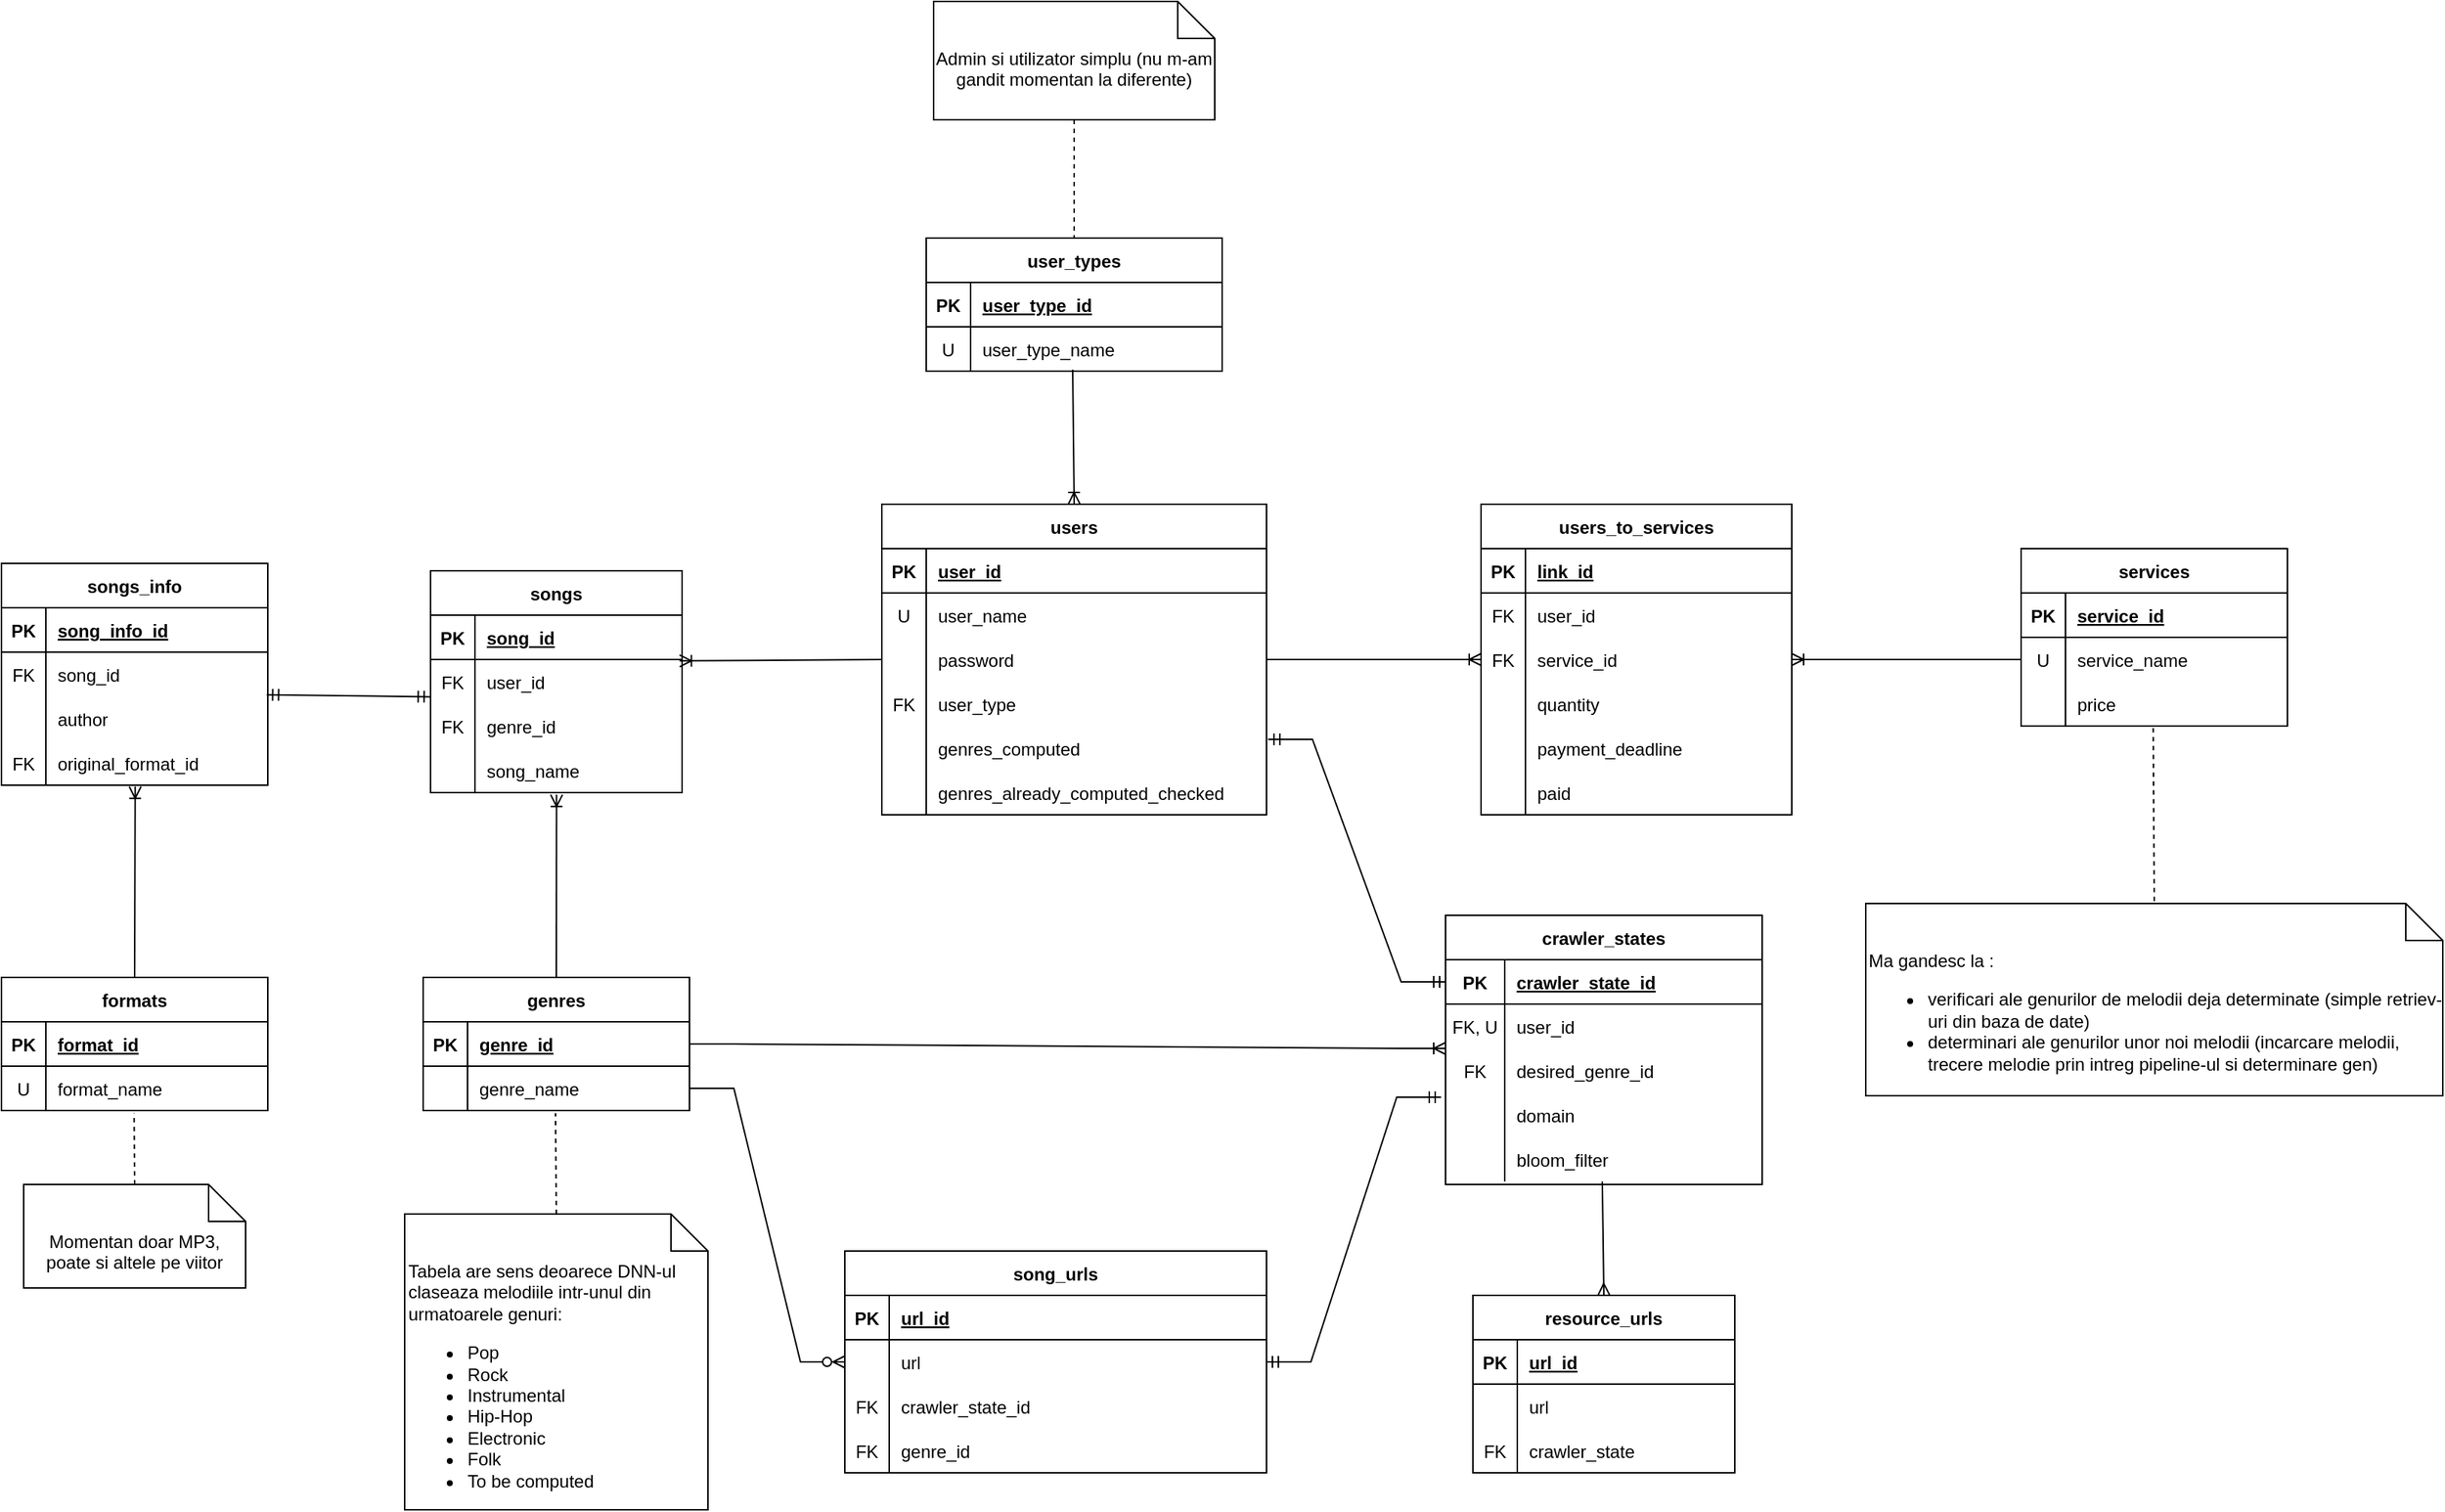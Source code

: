 <mxfile version="20.3.0" type="device"><diagram id="JMRJf9_zmXAl0gdmC9HU" name="Page-1"><mxGraphModel dx="1822" dy="1249" grid="1" gridSize="10" guides="1" tooltips="1" connect="1" arrows="1" fold="1" page="0" pageScale="1" pageWidth="850" pageHeight="1100" math="0" shadow="0"><root><mxCell id="0"/><mxCell id="1" parent="0"/><mxCell id="nelAM0pj2nISIEbqVfaM-6" value="users" style="shape=table;startSize=30;container=1;collapsible=1;childLayout=tableLayout;fixedRows=1;rowLines=0;fontStyle=1;align=center;resizeLast=1;" parent="1" vertex="1"><mxGeometry x="345" y="230" width="260" height="210" as="geometry"/></mxCell><mxCell id="nelAM0pj2nISIEbqVfaM-7" value="" style="shape=tableRow;horizontal=0;startSize=0;swimlaneHead=0;swimlaneBody=0;fillColor=none;collapsible=0;dropTarget=0;points=[[0,0.5],[1,0.5]];portConstraint=eastwest;top=0;left=0;right=0;bottom=1;" parent="nelAM0pj2nISIEbqVfaM-6" vertex="1"><mxGeometry y="30" width="260" height="30" as="geometry"/></mxCell><mxCell id="nelAM0pj2nISIEbqVfaM-8" value="PK" style="shape=partialRectangle;connectable=0;fillColor=none;top=0;left=0;bottom=0;right=0;fontStyle=1;overflow=hidden;" parent="nelAM0pj2nISIEbqVfaM-7" vertex="1"><mxGeometry width="30" height="30" as="geometry"><mxRectangle width="30" height="30" as="alternateBounds"/></mxGeometry></mxCell><mxCell id="nelAM0pj2nISIEbqVfaM-9" value="user_id" style="shape=partialRectangle;connectable=0;fillColor=none;top=0;left=0;bottom=0;right=0;align=left;spacingLeft=6;fontStyle=5;overflow=hidden;" parent="nelAM0pj2nISIEbqVfaM-7" vertex="1"><mxGeometry x="30" width="230" height="30" as="geometry"><mxRectangle width="230" height="30" as="alternateBounds"/></mxGeometry></mxCell><mxCell id="nelAM0pj2nISIEbqVfaM-10" value="" style="shape=tableRow;horizontal=0;startSize=0;swimlaneHead=0;swimlaneBody=0;fillColor=none;collapsible=0;dropTarget=0;points=[[0,0.5],[1,0.5]];portConstraint=eastwest;top=0;left=0;right=0;bottom=0;" parent="nelAM0pj2nISIEbqVfaM-6" vertex="1"><mxGeometry y="60" width="260" height="30" as="geometry"/></mxCell><mxCell id="nelAM0pj2nISIEbqVfaM-11" value="U" style="shape=partialRectangle;connectable=0;fillColor=none;top=0;left=0;bottom=0;right=0;editable=1;overflow=hidden;" parent="nelAM0pj2nISIEbqVfaM-10" vertex="1"><mxGeometry width="30" height="30" as="geometry"><mxRectangle width="30" height="30" as="alternateBounds"/></mxGeometry></mxCell><mxCell id="nelAM0pj2nISIEbqVfaM-12" value="user_name" style="shape=partialRectangle;connectable=0;fillColor=none;top=0;left=0;bottom=0;right=0;align=left;spacingLeft=6;overflow=hidden;" parent="nelAM0pj2nISIEbqVfaM-10" vertex="1"><mxGeometry x="30" width="230" height="30" as="geometry"><mxRectangle width="230" height="30" as="alternateBounds"/></mxGeometry></mxCell><mxCell id="nelAM0pj2nISIEbqVfaM-13" value="" style="shape=tableRow;horizontal=0;startSize=0;swimlaneHead=0;swimlaneBody=0;fillColor=none;collapsible=0;dropTarget=0;points=[[0,0.5],[1,0.5]];portConstraint=eastwest;top=0;left=0;right=0;bottom=0;" parent="nelAM0pj2nISIEbqVfaM-6" vertex="1"><mxGeometry y="90" width="260" height="30" as="geometry"/></mxCell><mxCell id="nelAM0pj2nISIEbqVfaM-14" value="" style="shape=partialRectangle;connectable=0;fillColor=none;top=0;left=0;bottom=0;right=0;editable=1;overflow=hidden;" parent="nelAM0pj2nISIEbqVfaM-13" vertex="1"><mxGeometry width="30" height="30" as="geometry"><mxRectangle width="30" height="30" as="alternateBounds"/></mxGeometry></mxCell><mxCell id="nelAM0pj2nISIEbqVfaM-15" value="password" style="shape=partialRectangle;connectable=0;fillColor=none;top=0;left=0;bottom=0;right=0;align=left;spacingLeft=6;overflow=hidden;" parent="nelAM0pj2nISIEbqVfaM-13" vertex="1"><mxGeometry x="30" width="230" height="30" as="geometry"><mxRectangle width="230" height="30" as="alternateBounds"/></mxGeometry></mxCell><mxCell id="nelAM0pj2nISIEbqVfaM-16" value="" style="shape=tableRow;horizontal=0;startSize=0;swimlaneHead=0;swimlaneBody=0;fillColor=none;collapsible=0;dropTarget=0;points=[[0,0.5],[1,0.5]];portConstraint=eastwest;top=0;left=0;right=0;bottom=0;" parent="nelAM0pj2nISIEbqVfaM-6" vertex="1"><mxGeometry y="120" width="260" height="30" as="geometry"/></mxCell><mxCell id="nelAM0pj2nISIEbqVfaM-17" value="FK" style="shape=partialRectangle;connectable=0;fillColor=none;top=0;left=0;bottom=0;right=0;editable=1;overflow=hidden;" parent="nelAM0pj2nISIEbqVfaM-16" vertex="1"><mxGeometry width="30" height="30" as="geometry"><mxRectangle width="30" height="30" as="alternateBounds"/></mxGeometry></mxCell><mxCell id="nelAM0pj2nISIEbqVfaM-18" value="user_type" style="shape=partialRectangle;connectable=0;fillColor=none;top=0;left=0;bottom=0;right=0;align=left;spacingLeft=6;overflow=hidden;" parent="nelAM0pj2nISIEbqVfaM-16" vertex="1"><mxGeometry x="30" width="230" height="30" as="geometry"><mxRectangle width="230" height="30" as="alternateBounds"/></mxGeometry></mxCell><mxCell id="nelAM0pj2nISIEbqVfaM-51" value="" style="shape=tableRow;horizontal=0;startSize=0;swimlaneHead=0;swimlaneBody=0;fillColor=none;collapsible=0;dropTarget=0;points=[[0,0.5],[1,0.5]];portConstraint=eastwest;top=0;left=0;right=0;bottom=0;" parent="nelAM0pj2nISIEbqVfaM-6" vertex="1"><mxGeometry y="150" width="260" height="30" as="geometry"/></mxCell><mxCell id="nelAM0pj2nISIEbqVfaM-52" value="" style="shape=partialRectangle;connectable=0;fillColor=none;top=0;left=0;bottom=0;right=0;fontStyle=0;overflow=hidden;" parent="nelAM0pj2nISIEbqVfaM-51" vertex="1"><mxGeometry width="30" height="30" as="geometry"><mxRectangle width="30" height="30" as="alternateBounds"/></mxGeometry></mxCell><mxCell id="nelAM0pj2nISIEbqVfaM-53" value="genres_computed" style="shape=partialRectangle;connectable=0;fillColor=none;top=0;left=0;bottom=0;right=0;align=left;spacingLeft=6;fontStyle=0;overflow=hidden;" parent="nelAM0pj2nISIEbqVfaM-51" vertex="1"><mxGeometry x="30" width="230" height="30" as="geometry"><mxRectangle width="230" height="30" as="alternateBounds"/></mxGeometry></mxCell><mxCell id="nelAM0pj2nISIEbqVfaM-56" value="" style="shape=tableRow;horizontal=0;startSize=0;swimlaneHead=0;swimlaneBody=0;fillColor=none;collapsible=0;dropTarget=0;points=[[0,0.5],[1,0.5]];portConstraint=eastwest;top=0;left=0;right=0;bottom=0;" parent="nelAM0pj2nISIEbqVfaM-6" vertex="1"><mxGeometry y="180" width="260" height="30" as="geometry"/></mxCell><mxCell id="nelAM0pj2nISIEbqVfaM-57" value="" style="shape=partialRectangle;connectable=0;fillColor=none;top=0;left=0;bottom=0;right=0;fontStyle=0;overflow=hidden;" parent="nelAM0pj2nISIEbqVfaM-56" vertex="1"><mxGeometry width="30" height="30" as="geometry"><mxRectangle width="30" height="30" as="alternateBounds"/></mxGeometry></mxCell><mxCell id="nelAM0pj2nISIEbqVfaM-58" value="genres_already_computed_checked" style="shape=partialRectangle;connectable=0;fillColor=none;top=0;left=0;bottom=0;right=0;align=left;spacingLeft=6;fontStyle=0;overflow=hidden;" parent="nelAM0pj2nISIEbqVfaM-56" vertex="1"><mxGeometry x="30" width="230" height="30" as="geometry"><mxRectangle width="230" height="30" as="alternateBounds"/></mxGeometry></mxCell><mxCell id="nelAM0pj2nISIEbqVfaM-19" value="user_types" style="shape=table;startSize=30;container=1;collapsible=1;childLayout=tableLayout;fixedRows=1;rowLines=0;fontStyle=1;align=center;resizeLast=1;" parent="1" vertex="1"><mxGeometry x="375" y="50" width="200" height="90" as="geometry"/></mxCell><mxCell id="nelAM0pj2nISIEbqVfaM-20" value="" style="shape=tableRow;horizontal=0;startSize=0;swimlaneHead=0;swimlaneBody=0;fillColor=none;collapsible=0;dropTarget=0;points=[[0,0.5],[1,0.5]];portConstraint=eastwest;top=0;left=0;right=0;bottom=1;" parent="nelAM0pj2nISIEbqVfaM-19" vertex="1"><mxGeometry y="30" width="200" height="30" as="geometry"/></mxCell><mxCell id="nelAM0pj2nISIEbqVfaM-21" value="PK" style="shape=partialRectangle;connectable=0;fillColor=none;top=0;left=0;bottom=0;right=0;fontStyle=1;overflow=hidden;" parent="nelAM0pj2nISIEbqVfaM-20" vertex="1"><mxGeometry width="30" height="30" as="geometry"><mxRectangle width="30" height="30" as="alternateBounds"/></mxGeometry></mxCell><mxCell id="nelAM0pj2nISIEbqVfaM-22" value="user_type_id" style="shape=partialRectangle;connectable=0;fillColor=none;top=0;left=0;bottom=0;right=0;align=left;spacingLeft=6;fontStyle=5;overflow=hidden;" parent="nelAM0pj2nISIEbqVfaM-20" vertex="1"><mxGeometry x="30" width="170" height="30" as="geometry"><mxRectangle width="170" height="30" as="alternateBounds"/></mxGeometry></mxCell><mxCell id="nelAM0pj2nISIEbqVfaM-23" value="" style="shape=tableRow;horizontal=0;startSize=0;swimlaneHead=0;swimlaneBody=0;fillColor=none;collapsible=0;dropTarget=0;points=[[0,0.5],[1,0.5]];portConstraint=eastwest;top=0;left=0;right=0;bottom=0;" parent="nelAM0pj2nISIEbqVfaM-19" vertex="1"><mxGeometry y="60" width="200" height="30" as="geometry"/></mxCell><mxCell id="nelAM0pj2nISIEbqVfaM-24" value="U" style="shape=partialRectangle;connectable=0;fillColor=none;top=0;left=0;bottom=0;right=0;editable=1;overflow=hidden;" parent="nelAM0pj2nISIEbqVfaM-23" vertex="1"><mxGeometry width="30" height="30" as="geometry"><mxRectangle width="30" height="30" as="alternateBounds"/></mxGeometry></mxCell><mxCell id="nelAM0pj2nISIEbqVfaM-25" value="user_type_name" style="shape=partialRectangle;connectable=0;fillColor=none;top=0;left=0;bottom=0;right=0;align=left;spacingLeft=6;overflow=hidden;" parent="nelAM0pj2nISIEbqVfaM-23" vertex="1"><mxGeometry x="30" width="170" height="30" as="geometry"><mxRectangle width="170" height="30" as="alternateBounds"/></mxGeometry></mxCell><mxCell id="nelAM0pj2nISIEbqVfaM-35" value="songs" style="shape=table;startSize=30;container=1;collapsible=1;childLayout=tableLayout;fixedRows=1;rowLines=0;fontStyle=1;align=center;resizeLast=1;" parent="1" vertex="1"><mxGeometry x="40" y="275" width="170" height="150" as="geometry"/></mxCell><mxCell id="nelAM0pj2nISIEbqVfaM-36" value="" style="shape=tableRow;horizontal=0;startSize=0;swimlaneHead=0;swimlaneBody=0;fillColor=none;collapsible=0;dropTarget=0;points=[[0,0.5],[1,0.5]];portConstraint=eastwest;top=0;left=0;right=0;bottom=1;" parent="nelAM0pj2nISIEbqVfaM-35" vertex="1"><mxGeometry y="30" width="170" height="30" as="geometry"/></mxCell><mxCell id="nelAM0pj2nISIEbqVfaM-37" value="PK" style="shape=partialRectangle;connectable=0;fillColor=none;top=0;left=0;bottom=0;right=0;fontStyle=1;overflow=hidden;" parent="nelAM0pj2nISIEbqVfaM-36" vertex="1"><mxGeometry width="30.0" height="30" as="geometry"><mxRectangle width="30.0" height="30" as="alternateBounds"/></mxGeometry></mxCell><mxCell id="nelAM0pj2nISIEbqVfaM-38" value="song_id" style="shape=partialRectangle;connectable=0;fillColor=none;top=0;left=0;bottom=0;right=0;align=left;spacingLeft=6;fontStyle=5;overflow=hidden;" parent="nelAM0pj2nISIEbqVfaM-36" vertex="1"><mxGeometry x="30.0" width="140.0" height="30" as="geometry"><mxRectangle width="140.0" height="30" as="alternateBounds"/></mxGeometry></mxCell><mxCell id="nelAM0pj2nISIEbqVfaM-45" value="" style="shape=tableRow;horizontal=0;startSize=0;swimlaneHead=0;swimlaneBody=0;fillColor=none;collapsible=0;dropTarget=0;points=[[0,0.5],[1,0.5]];portConstraint=eastwest;top=0;left=0;right=0;bottom=0;" parent="nelAM0pj2nISIEbqVfaM-35" vertex="1"><mxGeometry y="60" width="170" height="30" as="geometry"/></mxCell><mxCell id="nelAM0pj2nISIEbqVfaM-46" value="FK" style="shape=partialRectangle;connectable=0;fillColor=none;top=0;left=0;bottom=0;right=0;editable=1;overflow=hidden;" parent="nelAM0pj2nISIEbqVfaM-45" vertex="1"><mxGeometry width="30.0" height="30" as="geometry"><mxRectangle width="30.0" height="30" as="alternateBounds"/></mxGeometry></mxCell><mxCell id="nelAM0pj2nISIEbqVfaM-47" value="user_id" style="shape=partialRectangle;connectable=0;fillColor=none;top=0;left=0;bottom=0;right=0;align=left;spacingLeft=6;overflow=hidden;" parent="nelAM0pj2nISIEbqVfaM-45" vertex="1"><mxGeometry x="30.0" width="140.0" height="30" as="geometry"><mxRectangle width="140.0" height="30" as="alternateBounds"/></mxGeometry></mxCell><mxCell id="nelAM0pj2nISIEbqVfaM-42" value="" style="shape=tableRow;horizontal=0;startSize=0;swimlaneHead=0;swimlaneBody=0;fillColor=none;collapsible=0;dropTarget=0;points=[[0,0.5],[1,0.5]];portConstraint=eastwest;top=0;left=0;right=0;bottom=0;" parent="nelAM0pj2nISIEbqVfaM-35" vertex="1"><mxGeometry y="90" width="170" height="30" as="geometry"/></mxCell><mxCell id="nelAM0pj2nISIEbqVfaM-43" value="FK" style="shape=partialRectangle;connectable=0;fillColor=none;top=0;left=0;bottom=0;right=0;editable=1;overflow=hidden;" parent="nelAM0pj2nISIEbqVfaM-42" vertex="1"><mxGeometry width="30.0" height="30" as="geometry"><mxRectangle width="30.0" height="30" as="alternateBounds"/></mxGeometry></mxCell><mxCell id="nelAM0pj2nISIEbqVfaM-44" value="genre_id" style="shape=partialRectangle;connectable=0;fillColor=none;top=0;left=0;bottom=0;right=0;align=left;spacingLeft=6;overflow=hidden;" parent="nelAM0pj2nISIEbqVfaM-42" vertex="1"><mxGeometry x="30.0" width="140.0" height="30" as="geometry"><mxRectangle width="140.0" height="30" as="alternateBounds"/></mxGeometry></mxCell><mxCell id="RKhGd6RYZATjpwCKj3M9-16" value="" style="shape=tableRow;horizontal=0;startSize=0;swimlaneHead=0;swimlaneBody=0;fillColor=none;collapsible=0;dropTarget=0;points=[[0,0.5],[1,0.5]];portConstraint=eastwest;top=0;left=0;right=0;bottom=0;" parent="nelAM0pj2nISIEbqVfaM-35" vertex="1"><mxGeometry y="120" width="170" height="30" as="geometry"/></mxCell><mxCell id="RKhGd6RYZATjpwCKj3M9-17" value="   " style="shape=partialRectangle;connectable=0;fillColor=none;top=0;left=0;bottom=0;right=0;fontStyle=0;overflow=hidden;" parent="RKhGd6RYZATjpwCKj3M9-16" vertex="1"><mxGeometry width="30.0" height="30" as="geometry"><mxRectangle width="30.0" height="30" as="alternateBounds"/></mxGeometry></mxCell><mxCell id="RKhGd6RYZATjpwCKj3M9-18" value="song_name" style="shape=partialRectangle;connectable=0;fillColor=none;top=0;left=0;bottom=0;right=0;align=left;spacingLeft=6;fontStyle=0;overflow=hidden;" parent="RKhGd6RYZATjpwCKj3M9-16" vertex="1"><mxGeometry x="30.0" width="140.0" height="30" as="geometry"><mxRectangle width="140.0" height="30" as="alternateBounds"/></mxGeometry></mxCell><mxCell id="nelAM0pj2nISIEbqVfaM-59" value="genres" style="shape=table;startSize=30;container=1;collapsible=1;childLayout=tableLayout;fixedRows=1;rowLines=0;fontStyle=1;align=center;resizeLast=1;" parent="1" vertex="1"><mxGeometry x="35" y="550" width="180" height="90" as="geometry"/></mxCell><mxCell id="nelAM0pj2nISIEbqVfaM-60" value="" style="shape=tableRow;horizontal=0;startSize=0;swimlaneHead=0;swimlaneBody=0;fillColor=none;collapsible=0;dropTarget=0;points=[[0,0.5],[1,0.5]];portConstraint=eastwest;top=0;left=0;right=0;bottom=1;" parent="nelAM0pj2nISIEbqVfaM-59" vertex="1"><mxGeometry y="30" width="180" height="30" as="geometry"/></mxCell><mxCell id="nelAM0pj2nISIEbqVfaM-61" value="PK" style="shape=partialRectangle;connectable=0;fillColor=none;top=0;left=0;bottom=0;right=0;fontStyle=1;overflow=hidden;" parent="nelAM0pj2nISIEbqVfaM-60" vertex="1"><mxGeometry width="30" height="30" as="geometry"><mxRectangle width="30" height="30" as="alternateBounds"/></mxGeometry></mxCell><mxCell id="nelAM0pj2nISIEbqVfaM-62" value="genre_id" style="shape=partialRectangle;connectable=0;fillColor=none;top=0;left=0;bottom=0;right=0;align=left;spacingLeft=6;fontStyle=5;overflow=hidden;" parent="nelAM0pj2nISIEbqVfaM-60" vertex="1"><mxGeometry x="30" width="150" height="30" as="geometry"><mxRectangle width="150" height="30" as="alternateBounds"/></mxGeometry></mxCell><mxCell id="nelAM0pj2nISIEbqVfaM-63" value="" style="shape=tableRow;horizontal=0;startSize=0;swimlaneHead=0;swimlaneBody=0;fillColor=none;collapsible=0;dropTarget=0;points=[[0,0.5],[1,0.5]];portConstraint=eastwest;top=0;left=0;right=0;bottom=0;" parent="nelAM0pj2nISIEbqVfaM-59" vertex="1"><mxGeometry y="60" width="180" height="30" as="geometry"/></mxCell><mxCell id="nelAM0pj2nISIEbqVfaM-64" value="" style="shape=partialRectangle;connectable=0;fillColor=none;top=0;left=0;bottom=0;right=0;editable=1;overflow=hidden;" parent="nelAM0pj2nISIEbqVfaM-63" vertex="1"><mxGeometry width="30" height="30" as="geometry"><mxRectangle width="30" height="30" as="alternateBounds"/></mxGeometry></mxCell><mxCell id="nelAM0pj2nISIEbqVfaM-65" value="genre_name" style="shape=partialRectangle;connectable=0;fillColor=none;top=0;left=0;bottom=0;right=0;align=left;spacingLeft=6;overflow=hidden;" parent="nelAM0pj2nISIEbqVfaM-63" vertex="1"><mxGeometry x="30" width="150" height="30" as="geometry"><mxRectangle width="150" height="30" as="alternateBounds"/></mxGeometry></mxCell><mxCell id="nelAM0pj2nISIEbqVfaM-72" value="" style="fontSize=12;html=1;endArrow=ERoneToMany;rounded=0;exitX=0.5;exitY=0;exitDx=0;exitDy=0;entryX=0.501;entryY=1.047;entryDx=0;entryDy=0;entryPerimeter=0;" parent="1" source="nelAM0pj2nISIEbqVfaM-59" target="RKhGd6RYZATjpwCKj3M9-16" edge="1"><mxGeometry width="100" height="100" relative="1" as="geometry"><mxPoint x="380" y="540" as="sourcePoint"/><mxPoint x="-10" y="470" as="targetPoint"/></mxGeometry></mxCell><mxCell id="nelAM0pj2nISIEbqVfaM-73" value="" style="fontSize=12;html=1;endArrow=ERoneToMany;rounded=0;entryX=0.99;entryY=0.03;entryDx=0;entryDy=0;exitX=0;exitY=0.5;exitDx=0;exitDy=0;entryPerimeter=0;" parent="1" source="nelAM0pj2nISIEbqVfaM-13" target="nelAM0pj2nISIEbqVfaM-45" edge="1"><mxGeometry width="100" height="100" relative="1" as="geometry"><mxPoint x="380" y="540" as="sourcePoint"/><mxPoint x="200" y="365.0" as="targetPoint"/></mxGeometry></mxCell><mxCell id="nelAM0pj2nISIEbqVfaM-74" value="" style="fontSize=12;html=1;endArrow=ERoneToMany;rounded=0;exitX=0.495;exitY=0.967;exitDx=0;exitDy=0;entryX=0.5;entryY=0;entryDx=0;entryDy=0;exitPerimeter=0;" parent="1" source="nelAM0pj2nISIEbqVfaM-23" target="nelAM0pj2nISIEbqVfaM-6" edge="1"><mxGeometry width="100" height="100" relative="1" as="geometry"><mxPoint x="370" y="345" as="sourcePoint"/><mxPoint x="475" y="470.99" as="targetPoint"/></mxGeometry></mxCell><mxCell id="RKhGd6RYZATjpwCKj3M9-5" value="songs_info" style="shape=table;startSize=30;container=1;collapsible=1;childLayout=tableLayout;fixedRows=1;rowLines=0;fontStyle=1;align=center;resizeLast=1;" parent="1" vertex="1"><mxGeometry x="-250" y="270" width="180" height="150" as="geometry"/></mxCell><mxCell id="RKhGd6RYZATjpwCKj3M9-6" value="" style="shape=tableRow;horizontal=0;startSize=0;swimlaneHead=0;swimlaneBody=0;fillColor=none;collapsible=0;dropTarget=0;points=[[0,0.5],[1,0.5]];portConstraint=eastwest;top=0;left=0;right=0;bottom=1;" parent="RKhGd6RYZATjpwCKj3M9-5" vertex="1"><mxGeometry y="30" width="180" height="30" as="geometry"/></mxCell><mxCell id="RKhGd6RYZATjpwCKj3M9-7" value="PK" style="shape=partialRectangle;connectable=0;fillColor=none;top=0;left=0;bottom=0;right=0;fontStyle=1;overflow=hidden;" parent="RKhGd6RYZATjpwCKj3M9-6" vertex="1"><mxGeometry width="30" height="30" as="geometry"><mxRectangle width="30" height="30" as="alternateBounds"/></mxGeometry></mxCell><mxCell id="RKhGd6RYZATjpwCKj3M9-8" value="song_info_id" style="shape=partialRectangle;connectable=0;fillColor=none;top=0;left=0;bottom=0;right=0;align=left;spacingLeft=6;fontStyle=5;overflow=hidden;" parent="RKhGd6RYZATjpwCKj3M9-6" vertex="1"><mxGeometry x="30" width="150" height="30" as="geometry"><mxRectangle width="150" height="30" as="alternateBounds"/></mxGeometry></mxCell><mxCell id="RKhGd6RYZATjpwCKj3M9-9" value="" style="shape=tableRow;horizontal=0;startSize=0;swimlaneHead=0;swimlaneBody=0;fillColor=none;collapsible=0;dropTarget=0;points=[[0,0.5],[1,0.5]];portConstraint=eastwest;top=0;left=0;right=0;bottom=0;" parent="RKhGd6RYZATjpwCKj3M9-5" vertex="1"><mxGeometry y="60" width="180" height="30" as="geometry"/></mxCell><mxCell id="RKhGd6RYZATjpwCKj3M9-10" value="FK" style="shape=partialRectangle;connectable=0;fillColor=none;top=0;left=0;bottom=0;right=0;editable=1;overflow=hidden;" parent="RKhGd6RYZATjpwCKj3M9-9" vertex="1"><mxGeometry width="30" height="30" as="geometry"><mxRectangle width="30" height="30" as="alternateBounds"/></mxGeometry></mxCell><mxCell id="RKhGd6RYZATjpwCKj3M9-11" value="song_id" style="shape=partialRectangle;connectable=0;fillColor=none;top=0;left=0;bottom=0;right=0;align=left;spacingLeft=6;overflow=hidden;" parent="RKhGd6RYZATjpwCKj3M9-9" vertex="1"><mxGeometry x="30" width="150" height="30" as="geometry"><mxRectangle width="150" height="30" as="alternateBounds"/></mxGeometry></mxCell><mxCell id="RKhGd6RYZATjpwCKj3M9-2" value="" style="shape=tableRow;horizontal=0;startSize=0;swimlaneHead=0;swimlaneBody=0;fillColor=none;collapsible=0;dropTarget=0;points=[[0,0.5],[1,0.5]];portConstraint=eastwest;top=0;left=0;right=0;bottom=0;" parent="RKhGd6RYZATjpwCKj3M9-5" vertex="1"><mxGeometry y="90" width="180" height="30" as="geometry"/></mxCell><mxCell id="RKhGd6RYZATjpwCKj3M9-3" value="" style="shape=partialRectangle;connectable=0;fillColor=none;top=0;left=0;bottom=0;right=0;fontStyle=0;overflow=hidden;" parent="RKhGd6RYZATjpwCKj3M9-2" vertex="1"><mxGeometry width="30" height="30" as="geometry"><mxRectangle width="30" height="30" as="alternateBounds"/></mxGeometry></mxCell><mxCell id="RKhGd6RYZATjpwCKj3M9-4" value="author" style="shape=partialRectangle;connectable=0;fillColor=none;top=0;left=0;bottom=0;right=0;align=left;spacingLeft=6;fontStyle=0;overflow=hidden;" parent="RKhGd6RYZATjpwCKj3M9-2" vertex="1"><mxGeometry x="30" width="150" height="30" as="geometry"><mxRectangle width="150" height="30" as="alternateBounds"/></mxGeometry></mxCell><mxCell id="RKhGd6RYZATjpwCKj3M9-20" value="" style="shape=tableRow;horizontal=0;startSize=0;swimlaneHead=0;swimlaneBody=0;fillColor=none;collapsible=0;dropTarget=0;points=[[0,0.5],[1,0.5]];portConstraint=eastwest;top=0;left=0;right=0;bottom=0;" parent="RKhGd6RYZATjpwCKj3M9-5" vertex="1"><mxGeometry y="120" width="180" height="30" as="geometry"/></mxCell><mxCell id="RKhGd6RYZATjpwCKj3M9-21" value="FK" style="shape=partialRectangle;connectable=0;fillColor=none;top=0;left=0;bottom=0;right=0;fontStyle=0;overflow=hidden;" parent="RKhGd6RYZATjpwCKj3M9-20" vertex="1"><mxGeometry width="30" height="30" as="geometry"><mxRectangle width="30" height="30" as="alternateBounds"/></mxGeometry></mxCell><mxCell id="RKhGd6RYZATjpwCKj3M9-22" value="original_format_id" style="shape=partialRectangle;connectable=0;fillColor=none;top=0;left=0;bottom=0;right=0;align=left;spacingLeft=6;fontStyle=0;overflow=hidden;" parent="RKhGd6RYZATjpwCKj3M9-20" vertex="1"><mxGeometry x="30" width="150" height="30" as="geometry"><mxRectangle width="150" height="30" as="alternateBounds"/></mxGeometry></mxCell><mxCell id="RKhGd6RYZATjpwCKj3M9-24" value="" style="fontSize=12;html=1;endArrow=ERmandOne;startArrow=ERmandOne;rounded=0;entryX=-0.002;entryY=0.84;entryDx=0;entryDy=0;entryPerimeter=0;exitX=0.996;exitY=-0.039;exitDx=0;exitDy=0;exitPerimeter=0;" parent="1" source="RKhGd6RYZATjpwCKj3M9-2" target="nelAM0pj2nISIEbqVfaM-45" edge="1"><mxGeometry width="100" height="100" relative="1" as="geometry"><mxPoint x="-30" y="320" as="sourcePoint"/><mxPoint x="120" y="370" as="targetPoint"/></mxGeometry></mxCell><mxCell id="RKhGd6RYZATjpwCKj3M9-25" value="formats" style="shape=table;startSize=30;container=1;collapsible=1;childLayout=tableLayout;fixedRows=1;rowLines=0;fontStyle=1;align=center;resizeLast=1;" parent="1" vertex="1"><mxGeometry x="-250" y="550" width="180" height="90" as="geometry"/></mxCell><mxCell id="RKhGd6RYZATjpwCKj3M9-26" value="" style="shape=tableRow;horizontal=0;startSize=0;swimlaneHead=0;swimlaneBody=0;fillColor=none;collapsible=0;dropTarget=0;points=[[0,0.5],[1,0.5]];portConstraint=eastwest;top=0;left=0;right=0;bottom=1;" parent="RKhGd6RYZATjpwCKj3M9-25" vertex="1"><mxGeometry y="30" width="180" height="30" as="geometry"/></mxCell><mxCell id="RKhGd6RYZATjpwCKj3M9-27" value="PK" style="shape=partialRectangle;connectable=0;fillColor=none;top=0;left=0;bottom=0;right=0;fontStyle=1;overflow=hidden;" parent="RKhGd6RYZATjpwCKj3M9-26" vertex="1"><mxGeometry width="30" height="30" as="geometry"><mxRectangle width="30" height="30" as="alternateBounds"/></mxGeometry></mxCell><mxCell id="RKhGd6RYZATjpwCKj3M9-28" value="format_id" style="shape=partialRectangle;connectable=0;fillColor=none;top=0;left=0;bottom=0;right=0;align=left;spacingLeft=6;fontStyle=5;overflow=hidden;" parent="RKhGd6RYZATjpwCKj3M9-26" vertex="1"><mxGeometry x="30" width="150" height="30" as="geometry"><mxRectangle width="150" height="30" as="alternateBounds"/></mxGeometry></mxCell><mxCell id="RKhGd6RYZATjpwCKj3M9-29" value="" style="shape=tableRow;horizontal=0;startSize=0;swimlaneHead=0;swimlaneBody=0;fillColor=none;collapsible=0;dropTarget=0;points=[[0,0.5],[1,0.5]];portConstraint=eastwest;top=0;left=0;right=0;bottom=0;" parent="RKhGd6RYZATjpwCKj3M9-25" vertex="1"><mxGeometry y="60" width="180" height="30" as="geometry"/></mxCell><mxCell id="RKhGd6RYZATjpwCKj3M9-30" value="U" style="shape=partialRectangle;connectable=0;fillColor=none;top=0;left=0;bottom=0;right=0;editable=1;overflow=hidden;" parent="RKhGd6RYZATjpwCKj3M9-29" vertex="1"><mxGeometry width="30" height="30" as="geometry"><mxRectangle width="30" height="30" as="alternateBounds"/></mxGeometry></mxCell><mxCell id="RKhGd6RYZATjpwCKj3M9-31" value="format_name" style="shape=partialRectangle;connectable=0;fillColor=none;top=0;left=0;bottom=0;right=0;align=left;spacingLeft=6;overflow=hidden;" parent="RKhGd6RYZATjpwCKj3M9-29" vertex="1"><mxGeometry x="30" width="150" height="30" as="geometry"><mxRectangle width="150" height="30" as="alternateBounds"/></mxGeometry></mxCell><mxCell id="RKhGd6RYZATjpwCKj3M9-39" value="" style="fontSize=12;html=1;endArrow=ERoneToMany;rounded=0;exitX=0.5;exitY=0;exitDx=0;exitDy=0;entryX=0.502;entryY=1.03;entryDx=0;entryDy=0;entryPerimeter=0;" parent="1" source="RKhGd6RYZATjpwCKj3M9-25" target="RKhGd6RYZATjpwCKj3M9-20" edge="1"><mxGeometry width="100" height="100" relative="1" as="geometry"><mxPoint x="135" y="560" as="sourcePoint"/><mxPoint x="135.17" y="436.41" as="targetPoint"/></mxGeometry></mxCell><mxCell id="RKhGd6RYZATjpwCKj3M9-40" value="services" style="shape=table;startSize=30;container=1;collapsible=1;childLayout=tableLayout;fixedRows=1;rowLines=0;fontStyle=1;align=center;resizeLast=1;" parent="1" vertex="1"><mxGeometry x="1115" y="260" width="180" height="120" as="geometry"/></mxCell><mxCell id="RKhGd6RYZATjpwCKj3M9-41" value="" style="shape=tableRow;horizontal=0;startSize=0;swimlaneHead=0;swimlaneBody=0;fillColor=none;collapsible=0;dropTarget=0;points=[[0,0.5],[1,0.5]];portConstraint=eastwest;top=0;left=0;right=0;bottom=1;" parent="RKhGd6RYZATjpwCKj3M9-40" vertex="1"><mxGeometry y="30" width="180" height="30" as="geometry"/></mxCell><mxCell id="RKhGd6RYZATjpwCKj3M9-42" value="PK" style="shape=partialRectangle;connectable=0;fillColor=none;top=0;left=0;bottom=0;right=0;fontStyle=1;overflow=hidden;" parent="RKhGd6RYZATjpwCKj3M9-41" vertex="1"><mxGeometry width="30" height="30" as="geometry"><mxRectangle width="30" height="30" as="alternateBounds"/></mxGeometry></mxCell><mxCell id="RKhGd6RYZATjpwCKj3M9-43" value="service_id" style="shape=partialRectangle;connectable=0;fillColor=none;top=0;left=0;bottom=0;right=0;align=left;spacingLeft=6;fontStyle=5;overflow=hidden;" parent="RKhGd6RYZATjpwCKj3M9-41" vertex="1"><mxGeometry x="30" width="150" height="30" as="geometry"><mxRectangle width="150" height="30" as="alternateBounds"/></mxGeometry></mxCell><mxCell id="RKhGd6RYZATjpwCKj3M9-44" value="" style="shape=tableRow;horizontal=0;startSize=0;swimlaneHead=0;swimlaneBody=0;fillColor=none;collapsible=0;dropTarget=0;points=[[0,0.5],[1,0.5]];portConstraint=eastwest;top=0;left=0;right=0;bottom=0;" parent="RKhGd6RYZATjpwCKj3M9-40" vertex="1"><mxGeometry y="60" width="180" height="30" as="geometry"/></mxCell><mxCell id="RKhGd6RYZATjpwCKj3M9-45" value="U" style="shape=partialRectangle;connectable=0;fillColor=none;top=0;left=0;bottom=0;right=0;editable=1;overflow=hidden;" parent="RKhGd6RYZATjpwCKj3M9-44" vertex="1"><mxGeometry width="30" height="30" as="geometry"><mxRectangle width="30" height="30" as="alternateBounds"/></mxGeometry></mxCell><mxCell id="RKhGd6RYZATjpwCKj3M9-46" value="service_name" style="shape=partialRectangle;connectable=0;fillColor=none;top=0;left=0;bottom=0;right=0;align=left;spacingLeft=6;overflow=hidden;" parent="RKhGd6RYZATjpwCKj3M9-44" vertex="1"><mxGeometry x="30" width="150" height="30" as="geometry"><mxRectangle width="150" height="30" as="alternateBounds"/></mxGeometry></mxCell><mxCell id="RKhGd6RYZATjpwCKj3M9-58" value="" style="shape=tableRow;horizontal=0;startSize=0;swimlaneHead=0;swimlaneBody=0;fillColor=none;collapsible=0;dropTarget=0;points=[[0,0.5],[1,0.5]];portConstraint=eastwest;top=0;left=0;right=0;bottom=0;" parent="RKhGd6RYZATjpwCKj3M9-40" vertex="1"><mxGeometry y="90" width="180" height="30" as="geometry"/></mxCell><mxCell id="RKhGd6RYZATjpwCKj3M9-59" value="" style="shape=partialRectangle;connectable=0;fillColor=none;top=0;left=0;bottom=0;right=0;editable=1;overflow=hidden;" parent="RKhGd6RYZATjpwCKj3M9-58" vertex="1"><mxGeometry width="30" height="30" as="geometry"><mxRectangle width="30" height="30" as="alternateBounds"/></mxGeometry></mxCell><mxCell id="RKhGd6RYZATjpwCKj3M9-60" value="price" style="shape=partialRectangle;connectable=0;fillColor=none;top=0;left=0;bottom=0;right=0;align=left;spacingLeft=6;overflow=hidden;" parent="RKhGd6RYZATjpwCKj3M9-58" vertex="1"><mxGeometry x="30" width="150" height="30" as="geometry"><mxRectangle width="150" height="30" as="alternateBounds"/></mxGeometry></mxCell><mxCell id="RKhGd6RYZATjpwCKj3M9-61" value="Momentan doar MP3,&lt;br&gt;poate si altele pe viitor" style="shape=note2;boundedLbl=1;whiteSpace=wrap;html=1;size=25;verticalAlign=top;align=center;" parent="1" vertex="1"><mxGeometry x="-235" y="690" width="150" height="70" as="geometry"/></mxCell><mxCell id="RKhGd6RYZATjpwCKj3M9-63" value="Ma gandesc la :&lt;br&gt;&lt;ul&gt;&lt;li&gt;verificari ale genurilor de melodii deja determinate (simple retriev-uri din baza de date)&lt;/li&gt;&lt;li&gt;determinari ale genurilor unor noi melodii (incarcare melodii, trecere melodie prin intreg pipeline-ul si determinare gen)&lt;/li&gt;&lt;/ul&gt;" style="shape=note2;boundedLbl=1;whiteSpace=wrap;html=1;size=25;verticalAlign=top;align=left;" parent="1" vertex="1"><mxGeometry x="1010" y="500" width="390" height="130" as="geometry"/></mxCell><mxCell id="RKhGd6RYZATjpwCKj3M9-64" value="Admin si utilizator simplu (nu m-am gandit momentan la diferente)" style="shape=note2;boundedLbl=1;whiteSpace=wrap;html=1;size=25;verticalAlign=top;align=center;" parent="1" vertex="1"><mxGeometry x="380" y="-110" width="190" height="80" as="geometry"/></mxCell><mxCell id="RKhGd6RYZATjpwCKj3M9-65" value="Tabela are sens deoarece DNN-ul claseaza melodiile intr-unul din urmatoarele genuri:&lt;br&gt;&lt;ul&gt;&lt;li&gt;Pop&lt;/li&gt;&lt;li&gt;Rock&lt;br&gt;&lt;/li&gt;&lt;li&gt;Instrumental&lt;/li&gt;&lt;li&gt;Hip-Hop&lt;/li&gt;&lt;li&gt;Electronic&lt;/li&gt;&lt;li&gt;Folk&lt;/li&gt;&lt;li&gt;To be computed&lt;/li&gt;&lt;/ul&gt;" style="shape=note2;boundedLbl=1;whiteSpace=wrap;html=1;size=25;verticalAlign=top;align=left;" parent="1" vertex="1"><mxGeometry x="22.5" y="710" width="205" height="200" as="geometry"/></mxCell><mxCell id="RKhGd6RYZATjpwCKj3M9-73" value="" style="endArrow=none;dashed=1;html=1;rounded=0;exitX=0.5;exitY=0;exitDx=0;exitDy=0;exitPerimeter=0;entryX=0.498;entryY=1.06;entryDx=0;entryDy=0;entryPerimeter=0;" parent="1" source="RKhGd6RYZATjpwCKj3M9-61" target="RKhGd6RYZATjpwCKj3M9-29" edge="1"><mxGeometry width="50" height="50" relative="1" as="geometry"><mxPoint x="-160" y="700" as="sourcePoint"/><mxPoint x="-110" y="650" as="targetPoint"/></mxGeometry></mxCell><mxCell id="RKhGd6RYZATjpwCKj3M9-81" value="" style="endArrow=none;dashed=1;html=1;rounded=0;exitX=0.5;exitY=0;exitDx=0;exitDy=0;exitPerimeter=0;entryX=0.497;entryY=1.06;entryDx=0;entryDy=0;entryPerimeter=0;" parent="1" source="RKhGd6RYZATjpwCKj3M9-65" target="nelAM0pj2nISIEbqVfaM-63" edge="1"><mxGeometry width="50" height="50" relative="1" as="geometry"><mxPoint x="-150" y="700" as="sourcePoint"/><mxPoint x="-150.36" y="651.8" as="targetPoint"/></mxGeometry></mxCell><mxCell id="RKhGd6RYZATjpwCKj3M9-82" value="" style="endArrow=none;dashed=1;html=1;rounded=0;exitX=0.5;exitY=1;exitDx=0;exitDy=0;exitPerimeter=0;entryX=0.5;entryY=0;entryDx=0;entryDy=0;" parent="1" source="RKhGd6RYZATjpwCKj3M9-64" target="nelAM0pj2nISIEbqVfaM-19" edge="1"><mxGeometry width="50" height="50" relative="1" as="geometry"><mxPoint x="490.54" y="728.2" as="sourcePoint"/><mxPoint x="490.0" y="660" as="targetPoint"/></mxGeometry></mxCell><mxCell id="RKhGd6RYZATjpwCKj3M9-83" value="" style="endArrow=none;dashed=1;html=1;rounded=0;exitX=0.496;exitY=1.047;exitDx=0;exitDy=0;exitPerimeter=0;entryX=0.5;entryY=0;entryDx=0;entryDy=0;entryPerimeter=0;" parent="1" source="RKhGd6RYZATjpwCKj3M9-58" target="RKhGd6RYZATjpwCKj3M9-63" edge="1"><mxGeometry width="50" height="50" relative="1" as="geometry"><mxPoint x="230" y="350" as="sourcePoint"/><mxPoint x="450" y="460" as="targetPoint"/></mxGeometry></mxCell><mxCell id="8jW3a-_bvshTZGpHeFtQ-1" value="users_to_services" style="shape=table;startSize=30;container=1;collapsible=1;childLayout=tableLayout;fixedRows=1;rowLines=0;fontStyle=1;align=center;resizeLast=1;" parent="1" vertex="1"><mxGeometry x="750" y="230" width="210" height="210" as="geometry"/></mxCell><mxCell id="8jW3a-_bvshTZGpHeFtQ-2" value="" style="shape=tableRow;horizontal=0;startSize=0;swimlaneHead=0;swimlaneBody=0;fillColor=none;collapsible=0;dropTarget=0;points=[[0,0.5],[1,0.5]];portConstraint=eastwest;top=0;left=0;right=0;bottom=1;" parent="8jW3a-_bvshTZGpHeFtQ-1" vertex="1"><mxGeometry y="30" width="210" height="30" as="geometry"/></mxCell><mxCell id="8jW3a-_bvshTZGpHeFtQ-3" value="PK" style="shape=partialRectangle;connectable=0;fillColor=none;top=0;left=0;bottom=0;right=0;fontStyle=1;overflow=hidden;" parent="8jW3a-_bvshTZGpHeFtQ-2" vertex="1"><mxGeometry width="30" height="30" as="geometry"><mxRectangle width="30" height="30" as="alternateBounds"/></mxGeometry></mxCell><mxCell id="8jW3a-_bvshTZGpHeFtQ-4" value="link_id" style="shape=partialRectangle;connectable=0;fillColor=none;top=0;left=0;bottom=0;right=0;align=left;spacingLeft=6;fontStyle=5;overflow=hidden;" parent="8jW3a-_bvshTZGpHeFtQ-2" vertex="1"><mxGeometry x="30" width="180" height="30" as="geometry"><mxRectangle width="180" height="30" as="alternateBounds"/></mxGeometry></mxCell><mxCell id="8jW3a-_bvshTZGpHeFtQ-5" value="" style="shape=tableRow;horizontal=0;startSize=0;swimlaneHead=0;swimlaneBody=0;fillColor=none;collapsible=0;dropTarget=0;points=[[0,0.5],[1,0.5]];portConstraint=eastwest;top=0;left=0;right=0;bottom=0;" parent="8jW3a-_bvshTZGpHeFtQ-1" vertex="1"><mxGeometry y="60" width="210" height="30" as="geometry"/></mxCell><mxCell id="8jW3a-_bvshTZGpHeFtQ-6" value="FK" style="shape=partialRectangle;connectable=0;fillColor=none;top=0;left=0;bottom=0;right=0;editable=1;overflow=hidden;" parent="8jW3a-_bvshTZGpHeFtQ-5" vertex="1"><mxGeometry width="30" height="30" as="geometry"><mxRectangle width="30" height="30" as="alternateBounds"/></mxGeometry></mxCell><mxCell id="8jW3a-_bvshTZGpHeFtQ-7" value="user_id" style="shape=partialRectangle;connectable=0;fillColor=none;top=0;left=0;bottom=0;right=0;align=left;spacingLeft=6;overflow=hidden;" parent="8jW3a-_bvshTZGpHeFtQ-5" vertex="1"><mxGeometry x="30" width="180" height="30" as="geometry"><mxRectangle width="180" height="30" as="alternateBounds"/></mxGeometry></mxCell><mxCell id="8jW3a-_bvshTZGpHeFtQ-8" value="" style="shape=tableRow;horizontal=0;startSize=0;swimlaneHead=0;swimlaneBody=0;fillColor=none;collapsible=0;dropTarget=0;points=[[0,0.5],[1,0.5]];portConstraint=eastwest;top=0;left=0;right=0;bottom=0;" parent="8jW3a-_bvshTZGpHeFtQ-1" vertex="1"><mxGeometry y="90" width="210" height="30" as="geometry"/></mxCell><mxCell id="8jW3a-_bvshTZGpHeFtQ-9" value="FK" style="shape=partialRectangle;connectable=0;fillColor=none;top=0;left=0;bottom=0;right=0;editable=1;overflow=hidden;" parent="8jW3a-_bvshTZGpHeFtQ-8" vertex="1"><mxGeometry width="30" height="30" as="geometry"><mxRectangle width="30" height="30" as="alternateBounds"/></mxGeometry></mxCell><mxCell id="8jW3a-_bvshTZGpHeFtQ-10" value="service_id" style="shape=partialRectangle;connectable=0;fillColor=none;top=0;left=0;bottom=0;right=0;align=left;spacingLeft=6;overflow=hidden;" parent="8jW3a-_bvshTZGpHeFtQ-8" vertex="1"><mxGeometry x="30" width="180" height="30" as="geometry"><mxRectangle width="180" height="30" as="alternateBounds"/></mxGeometry></mxCell><mxCell id="8jW3a-_bvshTZGpHeFtQ-26" value="" style="shape=tableRow;horizontal=0;startSize=0;swimlaneHead=0;swimlaneBody=0;fillColor=none;collapsible=0;dropTarget=0;points=[[0,0.5],[1,0.5]];portConstraint=eastwest;top=0;left=0;right=0;bottom=0;" parent="8jW3a-_bvshTZGpHeFtQ-1" vertex="1"><mxGeometry y="120" width="210" height="30" as="geometry"/></mxCell><mxCell id="8jW3a-_bvshTZGpHeFtQ-27" value="" style="shape=partialRectangle;connectable=0;fillColor=none;top=0;left=0;bottom=0;right=0;fontStyle=0;overflow=hidden;" parent="8jW3a-_bvshTZGpHeFtQ-26" vertex="1"><mxGeometry width="30" height="30" as="geometry"><mxRectangle width="30" height="30" as="alternateBounds"/></mxGeometry></mxCell><mxCell id="8jW3a-_bvshTZGpHeFtQ-28" value="quantity" style="shape=partialRectangle;connectable=0;fillColor=none;top=0;left=0;bottom=0;right=0;align=left;spacingLeft=6;fontStyle=0;overflow=hidden;" parent="8jW3a-_bvshTZGpHeFtQ-26" vertex="1"><mxGeometry x="30" width="180" height="30" as="geometry"><mxRectangle width="180" height="30" as="alternateBounds"/></mxGeometry></mxCell><mxCell id="8jW3a-_bvshTZGpHeFtQ-22" value="" style="shape=tableRow;horizontal=0;startSize=0;swimlaneHead=0;swimlaneBody=0;fillColor=none;collapsible=0;dropTarget=0;points=[[0,0.5],[1,0.5]];portConstraint=eastwest;top=0;left=0;right=0;bottom=0;" parent="8jW3a-_bvshTZGpHeFtQ-1" vertex="1"><mxGeometry y="150" width="210" height="30" as="geometry"/></mxCell><mxCell id="8jW3a-_bvshTZGpHeFtQ-23" value="" style="shape=partialRectangle;connectable=0;fillColor=none;top=0;left=0;bottom=0;right=0;fontStyle=0;overflow=hidden;" parent="8jW3a-_bvshTZGpHeFtQ-22" vertex="1"><mxGeometry width="30" height="30" as="geometry"><mxRectangle width="30" height="30" as="alternateBounds"/></mxGeometry></mxCell><mxCell id="8jW3a-_bvshTZGpHeFtQ-24" value="payment_deadline" style="shape=partialRectangle;connectable=0;fillColor=none;top=0;left=0;bottom=0;right=0;align=left;spacingLeft=6;fontStyle=0;overflow=hidden;" parent="8jW3a-_bvshTZGpHeFtQ-22" vertex="1"><mxGeometry x="30" width="180" height="30" as="geometry"><mxRectangle width="180" height="30" as="alternateBounds"/></mxGeometry></mxCell><mxCell id="8jW3a-_bvshTZGpHeFtQ-18" value="" style="shape=tableRow;horizontal=0;startSize=0;swimlaneHead=0;swimlaneBody=0;fillColor=none;collapsible=0;dropTarget=0;points=[[0,0.5],[1,0.5]];portConstraint=eastwest;top=0;left=0;right=0;bottom=0;" parent="8jW3a-_bvshTZGpHeFtQ-1" vertex="1"><mxGeometry y="180" width="210" height="30" as="geometry"/></mxCell><mxCell id="8jW3a-_bvshTZGpHeFtQ-19" value="" style="shape=partialRectangle;connectable=0;fillColor=none;top=0;left=0;bottom=0;right=0;fontStyle=0;overflow=hidden;" parent="8jW3a-_bvshTZGpHeFtQ-18" vertex="1"><mxGeometry width="30" height="30" as="geometry"><mxRectangle width="30" height="30" as="alternateBounds"/></mxGeometry></mxCell><mxCell id="8jW3a-_bvshTZGpHeFtQ-20" value="paid" style="shape=partialRectangle;connectable=0;fillColor=none;top=0;left=0;bottom=0;right=0;align=left;spacingLeft=6;fontStyle=0;overflow=hidden;" parent="8jW3a-_bvshTZGpHeFtQ-18" vertex="1"><mxGeometry x="30" width="180" height="30" as="geometry"><mxRectangle width="180" height="30" as="alternateBounds"/></mxGeometry></mxCell><mxCell id="8jW3a-_bvshTZGpHeFtQ-30" value="" style="edgeStyle=entityRelationEdgeStyle;fontSize=12;html=1;endArrow=ERoneToMany;rounded=0;exitX=1;exitY=0.5;exitDx=0;exitDy=0;entryX=0;entryY=0.5;entryDx=0;entryDy=0;" parent="1" source="nelAM0pj2nISIEbqVfaM-13" target="8jW3a-_bvshTZGpHeFtQ-8" edge="1"><mxGeometry width="100" height="100" relative="1" as="geometry"><mxPoint x="820" y="500" as="sourcePoint"/><mxPoint x="920" y="400" as="targetPoint"/></mxGeometry></mxCell><mxCell id="8jW3a-_bvshTZGpHeFtQ-31" value="" style="edgeStyle=entityRelationEdgeStyle;fontSize=12;html=1;endArrow=ERoneToMany;rounded=0;exitX=0;exitY=0.5;exitDx=0;exitDy=0;entryX=1;entryY=0.5;entryDx=0;entryDy=0;" parent="1" source="RKhGd6RYZATjpwCKj3M9-44" target="8jW3a-_bvshTZGpHeFtQ-8" edge="1"><mxGeometry width="100" height="100" relative="1" as="geometry"><mxPoint x="610" y="345" as="sourcePoint"/><mxPoint x="760" y="345" as="targetPoint"/></mxGeometry></mxCell><mxCell id="aSbO5EeUu9hlRwdgwSvv-1" value="crawler_states" style="shape=table;startSize=30;container=1;collapsible=1;childLayout=tableLayout;fixedRows=1;rowLines=0;fontStyle=1;align=center;resizeLast=1;" vertex="1" parent="1"><mxGeometry x="726" y="508" width="214" height="182" as="geometry"/></mxCell><mxCell id="aSbO5EeUu9hlRwdgwSvv-2" value="" style="shape=tableRow;horizontal=0;startSize=0;swimlaneHead=0;swimlaneBody=0;fillColor=none;collapsible=0;dropTarget=0;points=[[0,0.5],[1,0.5]];portConstraint=eastwest;top=0;left=0;right=0;bottom=1;" vertex="1" parent="aSbO5EeUu9hlRwdgwSvv-1"><mxGeometry y="30" width="214" height="30" as="geometry"/></mxCell><mxCell id="aSbO5EeUu9hlRwdgwSvv-3" value="PK" style="shape=partialRectangle;connectable=0;fillColor=none;top=0;left=0;bottom=0;right=0;fontStyle=1;overflow=hidden;" vertex="1" parent="aSbO5EeUu9hlRwdgwSvv-2"><mxGeometry width="40" height="30" as="geometry"><mxRectangle width="40" height="30" as="alternateBounds"/></mxGeometry></mxCell><mxCell id="aSbO5EeUu9hlRwdgwSvv-4" value="crawler_state_id" style="shape=partialRectangle;connectable=0;fillColor=none;top=0;left=0;bottom=0;right=0;align=left;spacingLeft=6;fontStyle=5;overflow=hidden;" vertex="1" parent="aSbO5EeUu9hlRwdgwSvv-2"><mxGeometry x="40" width="174" height="30" as="geometry"><mxRectangle width="174" height="30" as="alternateBounds"/></mxGeometry></mxCell><mxCell id="aSbO5EeUu9hlRwdgwSvv-5" value="" style="shape=tableRow;horizontal=0;startSize=0;swimlaneHead=0;swimlaneBody=0;fillColor=none;collapsible=0;dropTarget=0;points=[[0,0.5],[1,0.5]];portConstraint=eastwest;top=0;left=0;right=0;bottom=0;" vertex="1" parent="aSbO5EeUu9hlRwdgwSvv-1"><mxGeometry y="60" width="214" height="30" as="geometry"/></mxCell><mxCell id="aSbO5EeUu9hlRwdgwSvv-6" value="FK, U" style="shape=partialRectangle;connectable=0;fillColor=none;top=0;left=0;bottom=0;right=0;editable=1;overflow=hidden;" vertex="1" parent="aSbO5EeUu9hlRwdgwSvv-5"><mxGeometry width="40" height="30" as="geometry"><mxRectangle width="40" height="30" as="alternateBounds"/></mxGeometry></mxCell><mxCell id="aSbO5EeUu9hlRwdgwSvv-7" value="user_id" style="shape=partialRectangle;connectable=0;fillColor=none;top=0;left=0;bottom=0;right=0;align=left;spacingLeft=6;overflow=hidden;" vertex="1" parent="aSbO5EeUu9hlRwdgwSvv-5"><mxGeometry x="40" width="174" height="30" as="geometry"><mxRectangle width="174" height="30" as="alternateBounds"/></mxGeometry></mxCell><mxCell id="aSbO5EeUu9hlRwdgwSvv-8" value="" style="shape=tableRow;horizontal=0;startSize=0;swimlaneHead=0;swimlaneBody=0;fillColor=none;collapsible=0;dropTarget=0;points=[[0,0.5],[1,0.5]];portConstraint=eastwest;top=0;left=0;right=0;bottom=0;" vertex="1" parent="aSbO5EeUu9hlRwdgwSvv-1"><mxGeometry y="90" width="214" height="30" as="geometry"/></mxCell><mxCell id="aSbO5EeUu9hlRwdgwSvv-9" value="FK" style="shape=partialRectangle;connectable=0;fillColor=none;top=0;left=0;bottom=0;right=0;editable=1;overflow=hidden;" vertex="1" parent="aSbO5EeUu9hlRwdgwSvv-8"><mxGeometry width="40" height="30" as="geometry"><mxRectangle width="40" height="30" as="alternateBounds"/></mxGeometry></mxCell><mxCell id="aSbO5EeUu9hlRwdgwSvv-10" value="desired_genre_id" style="shape=partialRectangle;connectable=0;fillColor=none;top=0;left=0;bottom=0;right=0;align=left;spacingLeft=6;overflow=hidden;" vertex="1" parent="aSbO5EeUu9hlRwdgwSvv-8"><mxGeometry x="40" width="174" height="30" as="geometry"><mxRectangle width="174" height="30" as="alternateBounds"/></mxGeometry></mxCell><mxCell id="aSbO5EeUu9hlRwdgwSvv-25" value="" style="shape=tableRow;horizontal=0;startSize=0;swimlaneHead=0;swimlaneBody=0;fillColor=none;collapsible=0;dropTarget=0;points=[[0,0.5],[1,0.5]];portConstraint=eastwest;top=0;left=0;right=0;bottom=0;" vertex="1" parent="aSbO5EeUu9hlRwdgwSvv-1"><mxGeometry y="120" width="214" height="30" as="geometry"/></mxCell><mxCell id="aSbO5EeUu9hlRwdgwSvv-26" value="   " style="shape=partialRectangle;connectable=0;fillColor=none;top=0;left=0;bottom=0;right=0;fontStyle=0;overflow=hidden;" vertex="1" parent="aSbO5EeUu9hlRwdgwSvv-25"><mxGeometry width="40" height="30" as="geometry"><mxRectangle width="40" height="30" as="alternateBounds"/></mxGeometry></mxCell><mxCell id="aSbO5EeUu9hlRwdgwSvv-27" value="domain" style="shape=partialRectangle;connectable=0;fillColor=none;top=0;left=0;bottom=0;right=0;align=left;spacingLeft=6;fontStyle=0;overflow=hidden;" vertex="1" parent="aSbO5EeUu9hlRwdgwSvv-25"><mxGeometry x="40" width="174" height="30" as="geometry"><mxRectangle width="174" height="30" as="alternateBounds"/></mxGeometry></mxCell><mxCell id="aSbO5EeUu9hlRwdgwSvv-48" value="" style="shape=tableRow;horizontal=0;startSize=0;swimlaneHead=0;swimlaneBody=0;fillColor=none;collapsible=0;dropTarget=0;points=[[0,0.5],[1,0.5]];portConstraint=eastwest;top=0;left=0;right=0;bottom=0;" vertex="1" parent="aSbO5EeUu9hlRwdgwSvv-1"><mxGeometry y="150" width="214" height="30" as="geometry"/></mxCell><mxCell id="aSbO5EeUu9hlRwdgwSvv-49" value="" style="shape=partialRectangle;connectable=0;fillColor=none;top=0;left=0;bottom=0;right=0;fontStyle=0;overflow=hidden;" vertex="1" parent="aSbO5EeUu9hlRwdgwSvv-48"><mxGeometry width="40" height="30" as="geometry"><mxRectangle width="40" height="30" as="alternateBounds"/></mxGeometry></mxCell><mxCell id="aSbO5EeUu9hlRwdgwSvv-50" value="bloom_filter" style="shape=partialRectangle;connectable=0;fillColor=none;top=0;left=0;bottom=0;right=0;align=left;spacingLeft=6;fontStyle=0;overflow=hidden;" vertex="1" parent="aSbO5EeUu9hlRwdgwSvv-48"><mxGeometry x="40" width="174" height="30" as="geometry"><mxRectangle width="174" height="30" as="alternateBounds"/></mxGeometry></mxCell><mxCell id="aSbO5EeUu9hlRwdgwSvv-28" value="" style="edgeStyle=entityRelationEdgeStyle;fontSize=12;html=1;endArrow=ERmandOne;startArrow=ERmandOne;rounded=0;entryX=0;entryY=0.5;entryDx=0;entryDy=0;exitX=1.004;exitY=0.3;exitDx=0;exitDy=0;exitPerimeter=0;" edge="1" parent="1" source="nelAM0pj2nISIEbqVfaM-51" target="aSbO5EeUu9hlRwdgwSvv-2"><mxGeometry width="100" height="100" relative="1" as="geometry"><mxPoint x="550" y="690" as="sourcePoint"/><mxPoint x="650" y="590" as="targetPoint"/></mxGeometry></mxCell><mxCell id="aSbO5EeUu9hlRwdgwSvv-30" value="" style="edgeStyle=entityRelationEdgeStyle;fontSize=12;html=1;endArrow=ERoneToMany;rounded=0;exitX=1;exitY=0.5;exitDx=0;exitDy=0;entryX=0;entryY=0;entryDx=0;entryDy=0;entryPerimeter=0;" edge="1" parent="1" source="nelAM0pj2nISIEbqVfaM-60" target="aSbO5EeUu9hlRwdgwSvv-8"><mxGeometry width="100" height="100" relative="1" as="geometry"><mxPoint x="560" y="690" as="sourcePoint"/><mxPoint x="660" y="590" as="targetPoint"/></mxGeometry></mxCell><mxCell id="aSbO5EeUu9hlRwdgwSvv-31" value="song_urls" style="shape=table;startSize=30;container=1;collapsible=1;childLayout=tableLayout;fixedRows=1;rowLines=0;fontStyle=1;align=center;resizeLast=1;" vertex="1" parent="1"><mxGeometry x="320" y="735" width="285" height="150" as="geometry"/></mxCell><mxCell id="aSbO5EeUu9hlRwdgwSvv-32" value="" style="shape=tableRow;horizontal=0;startSize=0;swimlaneHead=0;swimlaneBody=0;fillColor=none;collapsible=0;dropTarget=0;points=[[0,0.5],[1,0.5]];portConstraint=eastwest;top=0;left=0;right=0;bottom=1;" vertex="1" parent="aSbO5EeUu9hlRwdgwSvv-31"><mxGeometry y="30" width="285" height="30" as="geometry"/></mxCell><mxCell id="aSbO5EeUu9hlRwdgwSvv-33" value="PK" style="shape=partialRectangle;connectable=0;fillColor=none;top=0;left=0;bottom=0;right=0;fontStyle=1;overflow=hidden;" vertex="1" parent="aSbO5EeUu9hlRwdgwSvv-32"><mxGeometry width="30" height="30" as="geometry"><mxRectangle width="30" height="30" as="alternateBounds"/></mxGeometry></mxCell><mxCell id="aSbO5EeUu9hlRwdgwSvv-34" value="url_id" style="shape=partialRectangle;connectable=0;fillColor=none;top=0;left=0;bottom=0;right=0;align=left;spacingLeft=6;fontStyle=5;overflow=hidden;" vertex="1" parent="aSbO5EeUu9hlRwdgwSvv-32"><mxGeometry x="30" width="255" height="30" as="geometry"><mxRectangle width="255" height="30" as="alternateBounds"/></mxGeometry></mxCell><mxCell id="aSbO5EeUu9hlRwdgwSvv-42" value="" style="shape=tableRow;horizontal=0;startSize=0;swimlaneHead=0;swimlaneBody=0;fillColor=none;collapsible=0;dropTarget=0;points=[[0,0.5],[1,0.5]];portConstraint=eastwest;top=0;left=0;right=0;bottom=0;" vertex="1" parent="aSbO5EeUu9hlRwdgwSvv-31"><mxGeometry y="60" width="285" height="30" as="geometry"/></mxCell><mxCell id="aSbO5EeUu9hlRwdgwSvv-43" value="" style="shape=partialRectangle;connectable=0;fillColor=none;top=0;left=0;bottom=0;right=0;fontStyle=0;overflow=hidden;" vertex="1" parent="aSbO5EeUu9hlRwdgwSvv-42"><mxGeometry width="30" height="30" as="geometry"><mxRectangle width="30" height="30" as="alternateBounds"/></mxGeometry></mxCell><mxCell id="aSbO5EeUu9hlRwdgwSvv-44" value="url" style="shape=partialRectangle;connectable=0;fillColor=none;top=0;left=0;bottom=0;right=0;align=left;spacingLeft=6;fontStyle=0;overflow=hidden;" vertex="1" parent="aSbO5EeUu9hlRwdgwSvv-42"><mxGeometry x="30" width="255" height="30" as="geometry"><mxRectangle width="255" height="30" as="alternateBounds"/></mxGeometry></mxCell><mxCell id="aSbO5EeUu9hlRwdgwSvv-35" value="" style="shape=tableRow;horizontal=0;startSize=0;swimlaneHead=0;swimlaneBody=0;fillColor=none;collapsible=0;dropTarget=0;points=[[0,0.5],[1,0.5]];portConstraint=eastwest;top=0;left=0;right=0;bottom=0;" vertex="1" parent="aSbO5EeUu9hlRwdgwSvv-31"><mxGeometry y="90" width="285" height="30" as="geometry"/></mxCell><mxCell id="aSbO5EeUu9hlRwdgwSvv-36" value="FK" style="shape=partialRectangle;connectable=0;fillColor=none;top=0;left=0;bottom=0;right=0;editable=1;overflow=hidden;" vertex="1" parent="aSbO5EeUu9hlRwdgwSvv-35"><mxGeometry width="30" height="30" as="geometry"><mxRectangle width="30" height="30" as="alternateBounds"/></mxGeometry></mxCell><mxCell id="aSbO5EeUu9hlRwdgwSvv-37" value="crawler_state_id" style="shape=partialRectangle;connectable=0;fillColor=none;top=0;left=0;bottom=0;right=0;align=left;spacingLeft=6;overflow=hidden;" vertex="1" parent="aSbO5EeUu9hlRwdgwSvv-35"><mxGeometry x="30" width="255" height="30" as="geometry"><mxRectangle width="255" height="30" as="alternateBounds"/></mxGeometry></mxCell><mxCell id="aSbO5EeUu9hlRwdgwSvv-39" value="" style="shape=tableRow;horizontal=0;startSize=0;swimlaneHead=0;swimlaneBody=0;fillColor=none;collapsible=0;dropTarget=0;points=[[0,0.5],[1,0.5]];portConstraint=eastwest;top=0;left=0;right=0;bottom=0;" vertex="1" parent="aSbO5EeUu9hlRwdgwSvv-31"><mxGeometry y="120" width="285" height="30" as="geometry"/></mxCell><mxCell id="aSbO5EeUu9hlRwdgwSvv-40" value="FK" style="shape=partialRectangle;connectable=0;fillColor=none;top=0;left=0;bottom=0;right=0;fontStyle=0;overflow=hidden;" vertex="1" parent="aSbO5EeUu9hlRwdgwSvv-39"><mxGeometry width="30" height="30" as="geometry"><mxRectangle width="30" height="30" as="alternateBounds"/></mxGeometry></mxCell><mxCell id="aSbO5EeUu9hlRwdgwSvv-41" value="genre_id" style="shape=partialRectangle;connectable=0;fillColor=none;top=0;left=0;bottom=0;right=0;align=left;spacingLeft=6;fontStyle=0;overflow=hidden;" vertex="1" parent="aSbO5EeUu9hlRwdgwSvv-39"><mxGeometry x="30" width="255" height="30" as="geometry"><mxRectangle width="255" height="30" as="alternateBounds"/></mxGeometry></mxCell><mxCell id="aSbO5EeUu9hlRwdgwSvv-45" value="" style="edgeStyle=entityRelationEdgeStyle;fontSize=12;html=1;endArrow=ERmandOne;startArrow=ERmandOne;rounded=0;exitX=1;exitY=0.5;exitDx=0;exitDy=0;entryX=-0.014;entryY=1.1;entryDx=0;entryDy=0;entryPerimeter=0;" edge="1" parent="1" source="aSbO5EeUu9hlRwdgwSvv-42" target="aSbO5EeUu9hlRwdgwSvv-8"><mxGeometry width="100" height="100" relative="1" as="geometry"><mxPoint x="560" y="990" as="sourcePoint"/><mxPoint x="660" y="890" as="targetPoint"/></mxGeometry></mxCell><mxCell id="aSbO5EeUu9hlRwdgwSvv-47" value="" style="edgeStyle=entityRelationEdgeStyle;fontSize=12;html=1;endArrow=ERzeroToMany;endFill=1;rounded=0;exitX=1;exitY=0.5;exitDx=0;exitDy=0;entryX=0;entryY=0.5;entryDx=0;entryDy=0;" edge="1" parent="1" source="nelAM0pj2nISIEbqVfaM-63" target="aSbO5EeUu9hlRwdgwSvv-42"><mxGeometry width="100" height="100" relative="1" as="geometry"><mxPoint x="450" y="870" as="sourcePoint"/><mxPoint x="550" y="770" as="targetPoint"/></mxGeometry></mxCell><mxCell id="aSbO5EeUu9hlRwdgwSvv-51" value="resource_urls" style="shape=table;startSize=30;container=1;collapsible=1;childLayout=tableLayout;fixedRows=1;rowLines=0;fontStyle=1;align=center;resizeLast=1;" vertex="1" parent="1"><mxGeometry x="744.5" y="765" width="177" height="120" as="geometry"/></mxCell><mxCell id="aSbO5EeUu9hlRwdgwSvv-52" value="" style="shape=tableRow;horizontal=0;startSize=0;swimlaneHead=0;swimlaneBody=0;fillColor=none;collapsible=0;dropTarget=0;points=[[0,0.5],[1,0.5]];portConstraint=eastwest;top=0;left=0;right=0;bottom=1;" vertex="1" parent="aSbO5EeUu9hlRwdgwSvv-51"><mxGeometry y="30" width="177" height="30" as="geometry"/></mxCell><mxCell id="aSbO5EeUu9hlRwdgwSvv-53" value="PK" style="shape=partialRectangle;connectable=0;fillColor=none;top=0;left=0;bottom=0;right=0;fontStyle=1;overflow=hidden;" vertex="1" parent="aSbO5EeUu9hlRwdgwSvv-52"><mxGeometry width="30" height="30" as="geometry"><mxRectangle width="30" height="30" as="alternateBounds"/></mxGeometry></mxCell><mxCell id="aSbO5EeUu9hlRwdgwSvv-54" value="url_id" style="shape=partialRectangle;connectable=0;fillColor=none;top=0;left=0;bottom=0;right=0;align=left;spacingLeft=6;fontStyle=5;overflow=hidden;" vertex="1" parent="aSbO5EeUu9hlRwdgwSvv-52"><mxGeometry x="30" width="147" height="30" as="geometry"><mxRectangle width="147" height="30" as="alternateBounds"/></mxGeometry></mxCell><mxCell id="aSbO5EeUu9hlRwdgwSvv-55" value="" style="shape=tableRow;horizontal=0;startSize=0;swimlaneHead=0;swimlaneBody=0;fillColor=none;collapsible=0;dropTarget=0;points=[[0,0.5],[1,0.5]];portConstraint=eastwest;top=0;left=0;right=0;bottom=0;" vertex="1" parent="aSbO5EeUu9hlRwdgwSvv-51"><mxGeometry y="60" width="177" height="30" as="geometry"/></mxCell><mxCell id="aSbO5EeUu9hlRwdgwSvv-56" value="" style="shape=partialRectangle;connectable=0;fillColor=none;top=0;left=0;bottom=0;right=0;editable=1;overflow=hidden;" vertex="1" parent="aSbO5EeUu9hlRwdgwSvv-55"><mxGeometry width="30" height="30" as="geometry"><mxRectangle width="30" height="30" as="alternateBounds"/></mxGeometry></mxCell><mxCell id="aSbO5EeUu9hlRwdgwSvv-57" value="url" style="shape=partialRectangle;connectable=0;fillColor=none;top=0;left=0;bottom=0;right=0;align=left;spacingLeft=6;overflow=hidden;" vertex="1" parent="aSbO5EeUu9hlRwdgwSvv-55"><mxGeometry x="30" width="147" height="30" as="geometry"><mxRectangle width="147" height="30" as="alternateBounds"/></mxGeometry></mxCell><mxCell id="aSbO5EeUu9hlRwdgwSvv-59" value="" style="shape=tableRow;horizontal=0;startSize=0;swimlaneHead=0;swimlaneBody=0;fillColor=none;collapsible=0;dropTarget=0;points=[[0,0.5],[1,0.5]];portConstraint=eastwest;top=0;left=0;right=0;bottom=0;" vertex="1" parent="aSbO5EeUu9hlRwdgwSvv-51"><mxGeometry y="90" width="177" height="30" as="geometry"/></mxCell><mxCell id="aSbO5EeUu9hlRwdgwSvv-60" value="FK" style="shape=partialRectangle;connectable=0;fillColor=none;top=0;left=0;bottom=0;right=0;editable=1;overflow=hidden;" vertex="1" parent="aSbO5EeUu9hlRwdgwSvv-59"><mxGeometry width="30" height="30" as="geometry"><mxRectangle width="30" height="30" as="alternateBounds"/></mxGeometry></mxCell><mxCell id="aSbO5EeUu9hlRwdgwSvv-61" value="crawler_state" style="shape=partialRectangle;connectable=0;fillColor=none;top=0;left=0;bottom=0;right=0;align=left;spacingLeft=6;overflow=hidden;" vertex="1" parent="aSbO5EeUu9hlRwdgwSvv-59"><mxGeometry x="30" width="147" height="30" as="geometry"><mxRectangle width="147" height="30" as="alternateBounds"/></mxGeometry></mxCell><mxCell id="aSbO5EeUu9hlRwdgwSvv-62" value="" style="fontSize=12;html=1;endArrow=ERmany;rounded=0;exitX=0.495;exitY=1;exitDx=0;exitDy=0;exitPerimeter=0;entryX=0.5;entryY=0;entryDx=0;entryDy=0;" edge="1" parent="1" source="aSbO5EeUu9hlRwdgwSvv-48" target="aSbO5EeUu9hlRwdgwSvv-51"><mxGeometry width="100" height="100" relative="1" as="geometry"><mxPoint x="480" y="660" as="sourcePoint"/><mxPoint x="860" y="790" as="targetPoint"/></mxGeometry></mxCell></root></mxGraphModel></diagram></mxfile>